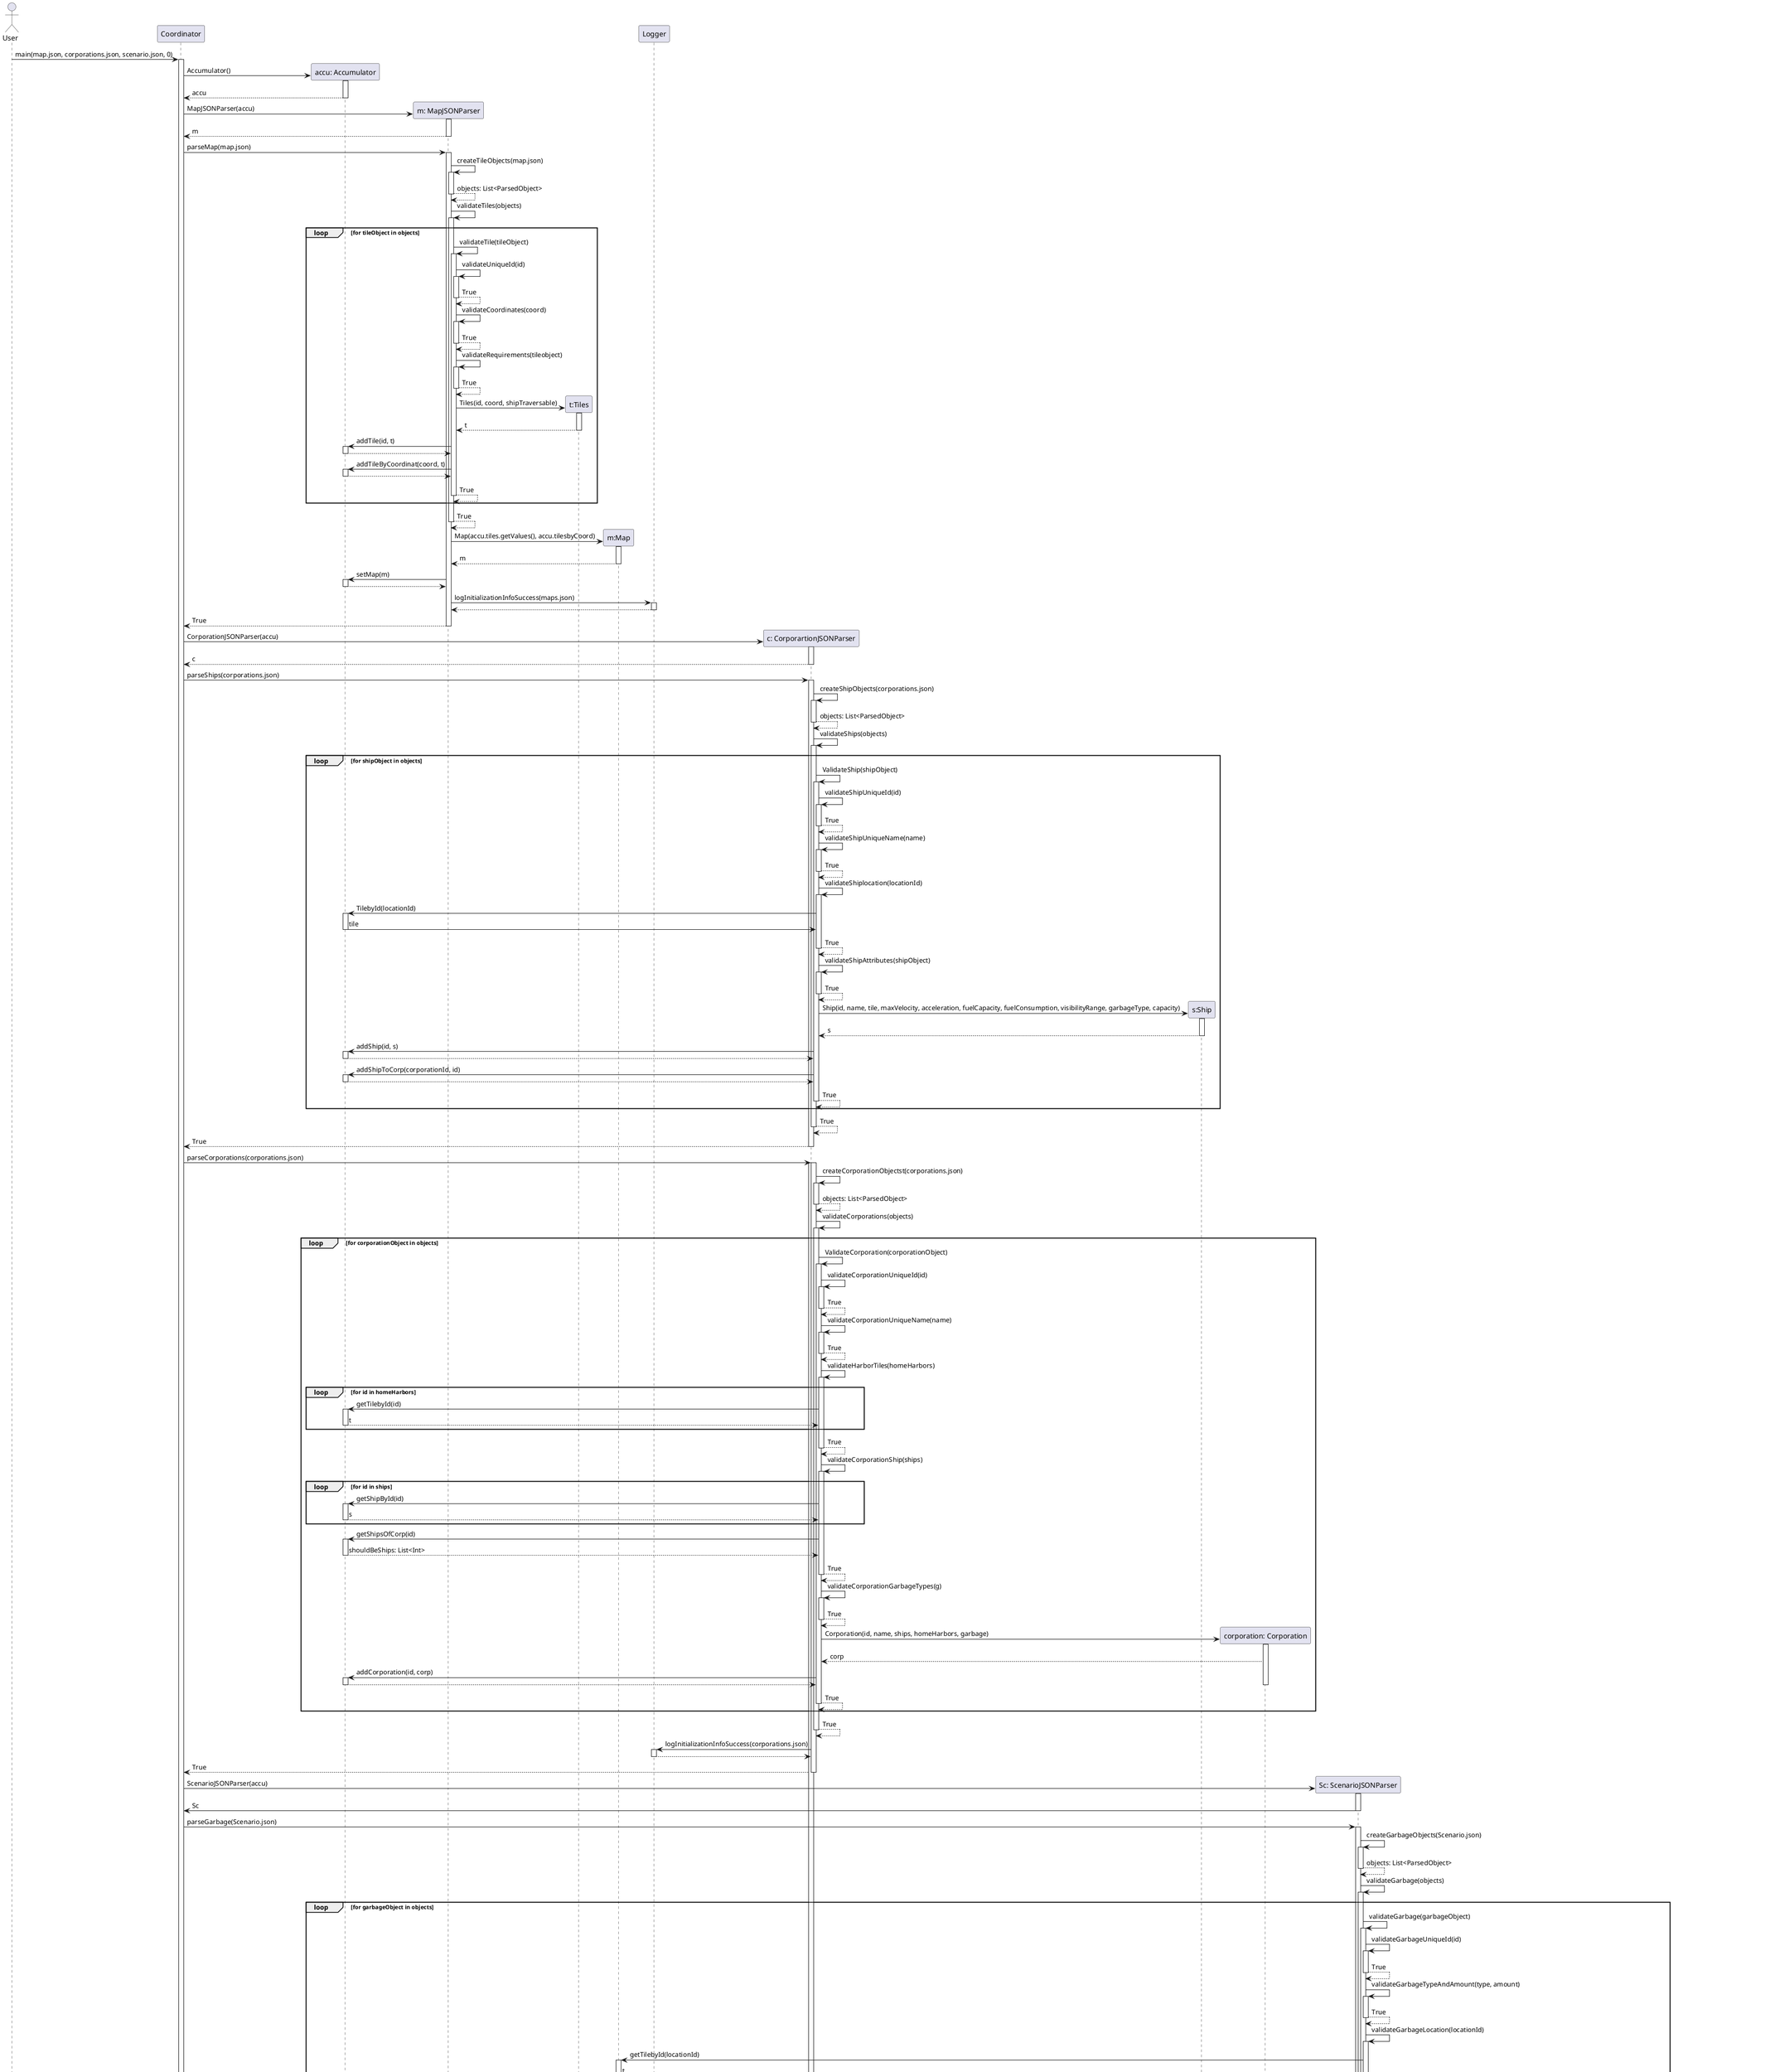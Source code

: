 @startuml
actor User
participant Coordinator as JSONparser

User -> JSONparser: main(map.json, corporations.json, scenario.json, 0)
activate JSONparser
create "accu: Accumulator" as accu
JSONparser -> accu :  Accumulator()
activate accu
accu --> JSONparser : accu
deactivate accu

create parser as "m: MapJSONParser"
JSONparser -> parser : MapJSONParser(accu)
activate parser
parser --> JSONparser: m
deactivate parser
JSONparser -> parser: parseMap(map.json)
activate parser
parser -> parser: createTileObjects(map.json)
activate parser
parser --> parser : objects: List<ParsedObject>
deactivate parser
parser -> parser : validateTiles(objects)
activate parser



loop for tileObject in objects

parser->parser:validateTile(tileObject)
activate parser
parser -> parser: validateUniqueId(id)
activate parser
parser --> parser: True
deactivate parser
parser -> parser: validateCoordinates(coord)

activate parser
parser --> parser: True
deactivate parser
parser     -> parser: validateRequirements(tileobject)
activate parser
parser --> parser: True
deactivate parser

create "t:Tiles" as Tiles
parser -> Tiles: Tiles(id, coord, shipTraversable)
activate Tiles

Tiles --> parser: t
deactivate Tiles
parser -> accu: addTile(id, t)
activate accu
accu --> parser
deactivate accu

parser -> accu: addTileByCoordinat(coord, t)
activate accu
accu --> parser
deactivate accu
parser --> parser : True
deactivate parser
end
parser --> parser: True
deactivate parser

create "m:Map" as map
parser -> map : Map(accu.tiles.getValues(), accu.tilesbyCoord)
activate map
map --> parser: m
deactivate map
parser -> accu: setMap(m)
activate accu
accu --> parser:
deactivate accu
participant Logger as log
parser -> log: logInitializationInfoSuccess(maps.json)
activate log
log --> parser:
deactivate log
parser-->JSONparser: True
deactivate parser



create corparser as "c: CorporartionJSONParser"
JSONparser -> corparser: CorporationJSONParser(accu)
activate corparser
corparser --> JSONparser : c
deactivate corparser
JSONparser -> corparser: parseShips(corporations.json)

activate corparser
corparser -> corparser: createShipObjects(corporations.json)
activate corparser
corparser --> corparser : objects: List<ParsedObject>
deactivate corparser
corparser -> corparser : validateShips(objects)
activate corparser


loop for shipObject in objects

corparser -> corparser:ValidateShip(shipObject)
activate corparser
corparser -> corparser: validateShipUniqueId(id)
activate corparser
corparser --> corparser: True
deactivate corparser
corparser -> corparser: validateShipUniqueName(name)
activate corparser
corparser --> corparser: True
deactivate corparser
corparser -> corparser: validateShiplocation(locationId)
activate corparser
corparser -> accu:TilebyId(locationId)
activate accu
accu  ->corparser: tile
deactivate accu
corparser -->corparser: True
deactivate corparser
corparser -> corparser: validateShipAttributes(shipObject)
activate corparser
corparser --> corparser: True
deactivate corparser
create "s:Ship" as ship
corparser -> ship: Ship(id, name, tile, maxVelocity, acceleration, fuelCapacity, fuelConsumption, visibilityRange, garbageType, capacity)
activate ship
ship -->corparser: s
deactivate ship
corparser -> accu: addShip(id, s)
activate accu
accu --> corparser
deactivate accu
corparser -> accu: addShipToCorp(corporationId, id)
activate accu
accu        --> corparser

deactivate accu
corparser --> corparser: True
deactivate corparser
end
corparser --> corparser: True
deactivate corparser

corparser --> JSONparser: True
deactivate corparser
JSONparser -> corparser: parseCorporations(corporations.json)
activate corparser
activate corparser
corparser -> corparser: createCorporationObjectst(corporations.json)
activate corparser
corparser --> corparser : objects: List<ParsedObject>
deactivate corparser
corparser -> corparser: validateCorporations(objects)
activate corparser

loop for corporationObject in objects
corparser -> corparser: ValidateCorporation(corporationObject)
activate corparser
corparser -> corparser : validateCorporationUniqueId(id)
activate corparser
corparser --> corparser: True
deactivate corparser
corparser-> corparser: validateCorporationUniqueName(name)
activate corparser
corparser --> corparser: True
deactivate corparser
corparser -> corparser: validateHarborTiles(homeHarbors)
activate corparser
loop for id in homeHarbors
corparser -> accu: getTilebyId(id)
activate accu
accu --> corparser : t
deactivate accu
end
corparser --> corparser: True
deactivate corparser
corparser -> corparser: validateCorporationShip(ships)
activate corparser
loop for id in ships
corparser -> accu: getShipById(id)
activate accu
accu --> corparser : s
deactivate accu
end
corparser -> accu : getShipsOfCorp(id)
activate accu
accu --> corparser : shouldBeShips: List<Int>
deactivate accu
corparser --> corparser: True
deactivate corparser
corparser -> corparser : validateCorporationGarbageTypes(g)
activate corparser
corparser --> corparser: True
deactivate corparser
create "corporation: Corporation" as corp
corparser -> corp : Corporation(id, name, ships, homeHarbors, garbage)
activate corp
corp --> corparser: corp
corparser -> accu: addCorporation(id, corp)
activate accu
accu --> corparser
deactivate accu
deactivate corp

corparser --> corparser : True
deactivate corparser
end
corparser --> corparser : True
deactivate corparser

corparser -> log : logInitializationInfoSuccess(corporations.json)
activate log
log --> corparser
deactivate log
corparser --> JSONparser : True
deactivate corparser
create "Sc: ScenarioJSONParser" as scparser
JSONparser -> scparser: ScenarioJSONParser(accu)
activate scparser
scparser -> JSONparser: Sc
deactivate scparser
JSONparser -> scparser : parseGarbage(Scenario.json)
activate scparser
scparser -> scparser: createGarbageObjects(Scenario.json)
activate scparser
scparser --> scparser : objects: List<ParsedObject>
deactivate scparser
scparser -> scparser:  validateGarbage(objects)
activate scparser

loop for garbageObject in objects
scparser -> scparser : validateGarbage(garbageObject)
activate scparser
scparser -> scparser: validateGarbageUniqueId(id)
activate scparser
scparser --> scparser: True
deactivate scparser
scparser -> scparser: validateGarbageTypeAndAmount(type, amount)
activate scparser
scparser --> scparser: True
deactivate scparser
scparser -> scparser: validateGarbageLocation(locationId)
activate scparser
scparser -> map : getTilebyId(locationId)
activate map
map --> scparser: t
deactivate map
scparser --> scparser: True
deactivate scparser
create "g: Garbage " as garbage
scparser -> garbage: Garbage(id, amount, type, t)
activate garbage
garbage --> scparser: g
deactivate garbage
scparser -> accu: addGarbage(id, g)
activate accu
accu --> scparser
deactivate accu
scparser --> scparser: True

deactivate scparser
end
scparser --> scparser: True
deactivate scparser
scparser --> JSONparser: True
deactivate scparser
JSONparser -> scparser: parseEvents(Scenario.json)
activate scparser
scparser -> scparser: createEventObjects(Scenario.json)
activate scparser
scparser --> scparser : objects: List<ParsedObject>
deactivate scparser
scparser -> scparser:  validateEvents(objects)
activate scparser

loop eventObject in objects
scparser -> scparser: validateEvent(eventObject)
activate scparser
scparser -> scparser: validateUniqueId(id)
activate scparser
scparser --> scparser: True
deactivate scparser
scparser -> scparser: validateAttributes(type, duration, location, radius, speed, amount, direction, shipId)
activate scparser
scparser --> scparser: True
deactivate scparser
create "event: Event" as event
scparser -> event: Event(id, type, tick, duration, location, radius, speed, amount, direction, shipID)
activate event
event --> scparser: event
deactivate event
scparser -> accu: addEvent(id, event)
activate accu
accu --> scparser
deactivate accu
scparser --> scparser: True
deactivate scparser
end
scparser --> scparser: True

deactivate scparser
scparser -> log: logInitializationInfoSuccess(scenario.json)
activate log
log --> scparser
deactivate log
scparser --> JSONparser: events
deactivate scparser

loop for g in garbage
JSONparser -> JSONparser: m.getTilebyId(g.getLocationId()).addGarbage(g)
activate JSONparser
JSONparser --> JSONparser
deactivate JSONparser
end
create "s: Simulation" as sim

JSONparser -> sim: sim(corporations, events, 0, 0, m)
activate sim
sim --> JSONparser : s
deactivate sim
JSONparser ->sim : start()
activate sim
sim -> log :







@enduml